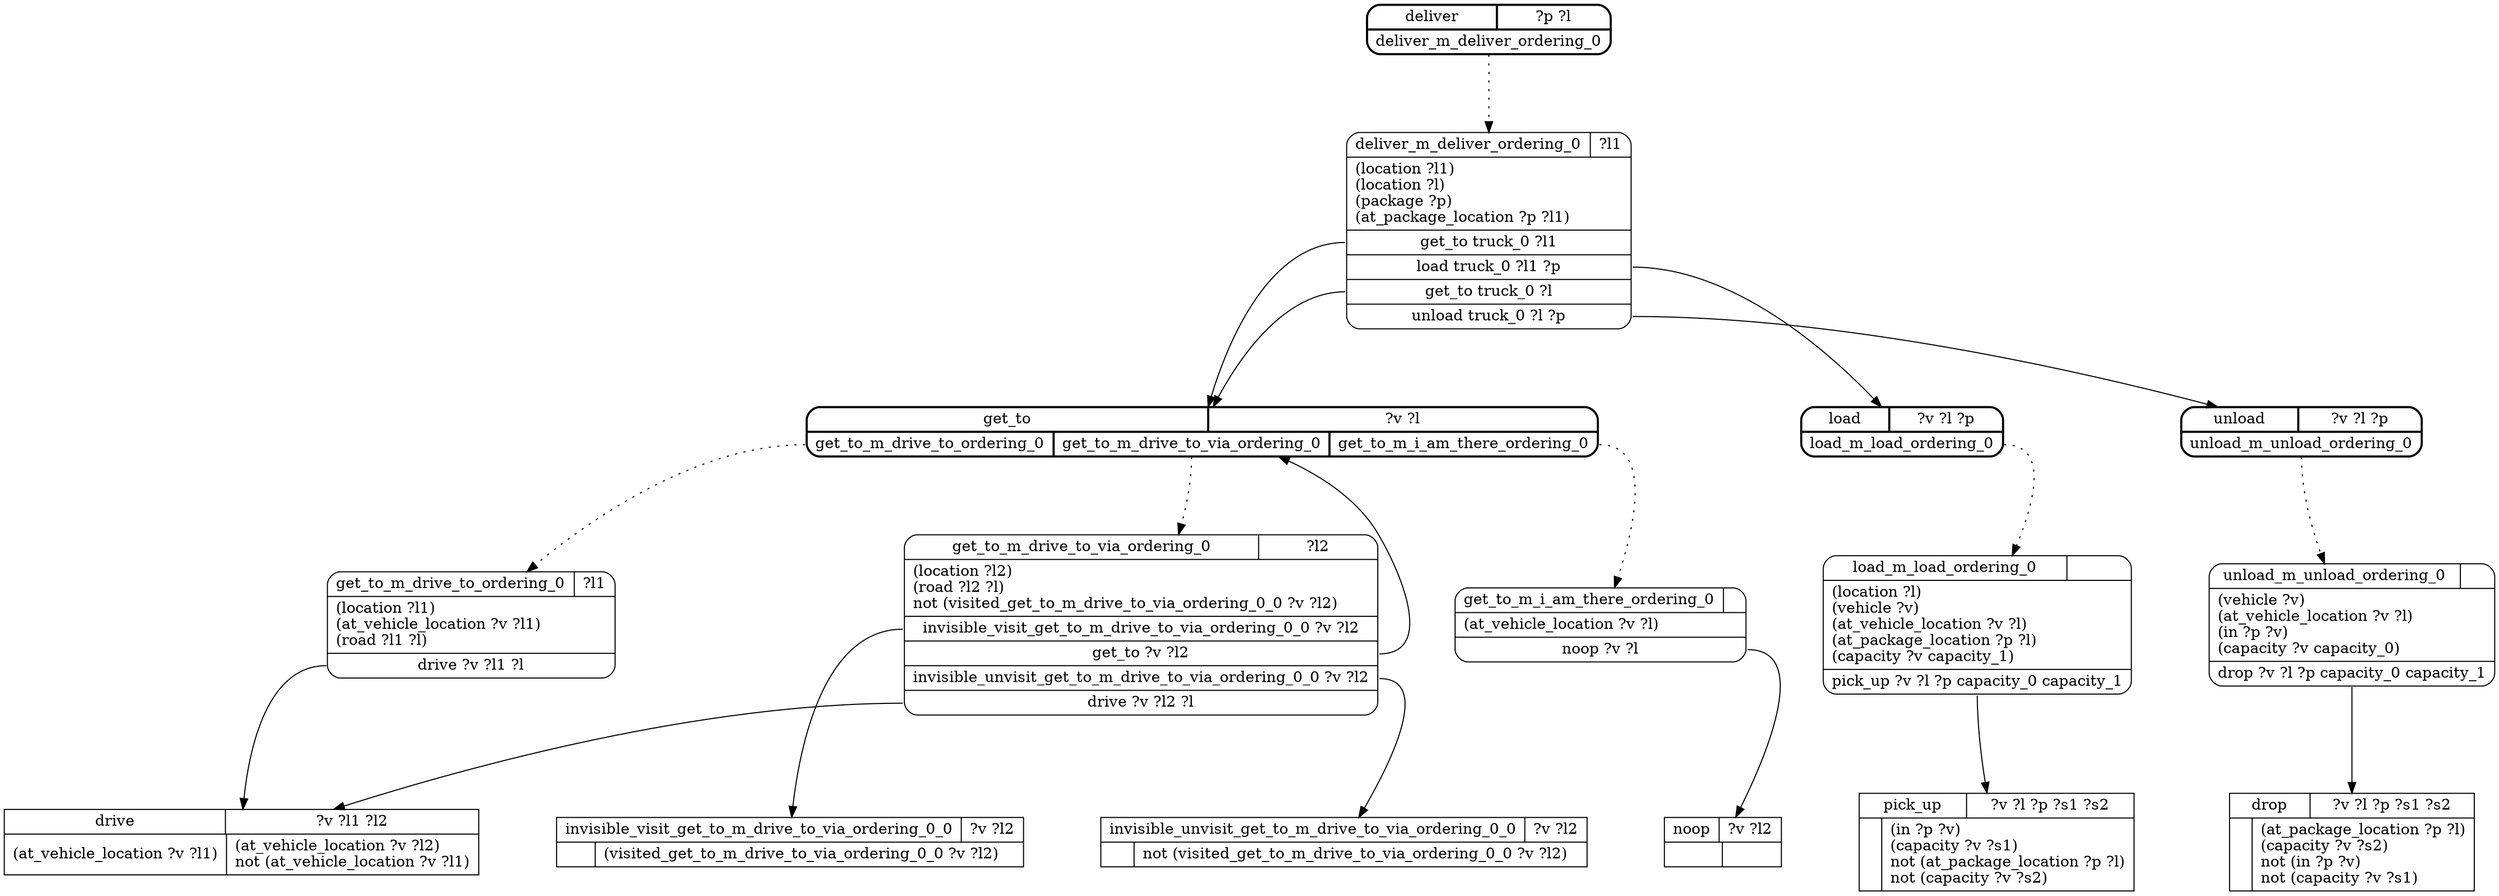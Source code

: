 // Generated by Hype
digraph "domain_htn" {
  nodesep=1
  ranksep=1
  // Operators
  "drive" [
    shape=record
    label="{{drive|?v ?l1 ?l2}|{(at_vehicle_location ?v ?l1)\l|(at_vehicle_location ?v ?l2)\lnot (at_vehicle_location ?v ?l1)\l}}"
  ]
  "noop" [
    shape=record
    label="{{noop|?v ?l2}|{|}}"
  ]
  "pick_up" [
    shape=record
    label="{{pick_up|?v ?l ?p ?s1 ?s2}|{|(in ?p ?v)\l(capacity ?v ?s1)\lnot (at_package_location ?p ?l)\lnot (capacity ?v ?s2)\l}}"
  ]
  "drop" [
    shape=record
    label="{{drop|?v ?l ?p ?s1 ?s2}|{|(at_package_location ?p ?l)\l(capacity ?v ?s2)\lnot (in ?p ?v)\lnot (capacity ?v ?s1)\l}}"
  ]
  "invisible_visit_get_to_m_drive_to_via_ordering_0_0" [
    shape=record
    label="{{invisible_visit_get_to_m_drive_to_via_ordering_0_0|?v ?l2}|{|(visited_get_to_m_drive_to_via_ordering_0_0 ?v ?l2)\l}}"
  ]
  "invisible_unvisit_get_to_m_drive_to_via_ordering_0_0" [
    shape=record
    label="{{invisible_unvisit_get_to_m_drive_to_via_ordering_0_0|?v ?l2}|{|not (visited_get_to_m_drive_to_via_ordering_0_0 ?v ?l2)\l}}"
  ]
  // Methods
  "deliver" [
    shape=Mrecord
    style=bold
    label="{{deliver|?p ?l}|{<n0>deliver_m_deliver_ordering_0}}"
  ]
  "label_deliver_m_deliver_ordering_0" [
    shape=Mrecord
    label="{{deliver_m_deliver_ordering_0|?l1}|(location ?l1)\l(location ?l)\l(package ?p)\l(at_package_location ?p ?l1)\l|<n0>get_to truck_0 ?l1|<n1>load truck_0 ?l1 ?p|<n2>get_to truck_0 ?l|<n3>unload truck_0 ?l ?p}"
  ]
  "deliver":n0 -> "label_deliver_m_deliver_ordering_0" [style=dotted]
  "label_deliver_m_deliver_ordering_0":n0 -> "get_to"
  "label_deliver_m_deliver_ordering_0":n1 -> "load"
  "label_deliver_m_deliver_ordering_0":n2 -> "get_to"
  "label_deliver_m_deliver_ordering_0":n3 -> "unload"
  "get_to" [
    shape=Mrecord
    style=bold
    label="{{get_to|?v ?l}|{<n0>get_to_m_drive_to_ordering_0|<n1>get_to_m_drive_to_via_ordering_0|<n2>get_to_m_i_am_there_ordering_0}}"
  ]
  "label_get_to_m_drive_to_ordering_0" [
    shape=Mrecord
    label="{{get_to_m_drive_to_ordering_0|?l1}|(location ?l1)\l(at_vehicle_location ?v ?l1)\l(road ?l1 ?l)\l|<n0>drive ?v ?l1 ?l}"
  ]
  "get_to":n0 -> "label_get_to_m_drive_to_ordering_0" [style=dotted]
  "label_get_to_m_drive_to_ordering_0":n0 -> "drive"
  "label_get_to_m_drive_to_via_ordering_0" [
    shape=Mrecord
    label="{{get_to_m_drive_to_via_ordering_0|?l2}|(location ?l2)\l(road ?l2 ?l)\lnot (visited_get_to_m_drive_to_via_ordering_0_0 ?v ?l2)\l|<n0>invisible_visit_get_to_m_drive_to_via_ordering_0_0 ?v ?l2|<n1>get_to ?v ?l2|<n2>invisible_unvisit_get_to_m_drive_to_via_ordering_0_0 ?v ?l2|<n3>drive ?v ?l2 ?l}"
  ]
  "get_to":n1 -> "label_get_to_m_drive_to_via_ordering_0" [style=dotted]
  "label_get_to_m_drive_to_via_ordering_0":n0 -> "invisible_visit_get_to_m_drive_to_via_ordering_0_0"
  "label_get_to_m_drive_to_via_ordering_0":n1 -> "get_to"
  "label_get_to_m_drive_to_via_ordering_0":n2 -> "invisible_unvisit_get_to_m_drive_to_via_ordering_0_0"
  "label_get_to_m_drive_to_via_ordering_0":n3 -> "drive"
  "label_get_to_m_i_am_there_ordering_0" [
    shape=Mrecord
    label="{{get_to_m_i_am_there_ordering_0|}|(at_vehicle_location ?v ?l)\l|<n0>noop ?v ?l}"
  ]
  "get_to":n2 -> "label_get_to_m_i_am_there_ordering_0" [style=dotted]
  "label_get_to_m_i_am_there_ordering_0":n0 -> "noop"
  "load" [
    shape=Mrecord
    style=bold
    label="{{load|?v ?l ?p}|{<n0>load_m_load_ordering_0}}"
  ]
  "label_load_m_load_ordering_0" [
    shape=Mrecord
    label="{{load_m_load_ordering_0|}|(location ?l)\l(vehicle ?v)\l(at_vehicle_location ?v ?l)\l(at_package_location ?p ?l)\l(capacity ?v capacity_1)\l|<n0>pick_up ?v ?l ?p capacity_0 capacity_1}"
  ]
  "load":n0 -> "label_load_m_load_ordering_0" [style=dotted]
  "label_load_m_load_ordering_0":n0 -> "pick_up"
  "unload" [
    shape=Mrecord
    style=bold
    label="{{unload|?v ?l ?p}|{<n0>unload_m_unload_ordering_0}}"
  ]
  "label_unload_m_unload_ordering_0" [
    shape=Mrecord
    label="{{unload_m_unload_ordering_0|}|(vehicle ?v)\l(at_vehicle_location ?v ?l)\l(in ?p ?v)\l(capacity ?v capacity_0)\l|<n0>drop ?v ?l ?p capacity_0 capacity_1}"
  ]
  "unload":n0 -> "label_unload_m_unload_ordering_0" [style=dotted]
  "label_unload_m_unload_ordering_0":n0 -> "drop"
}